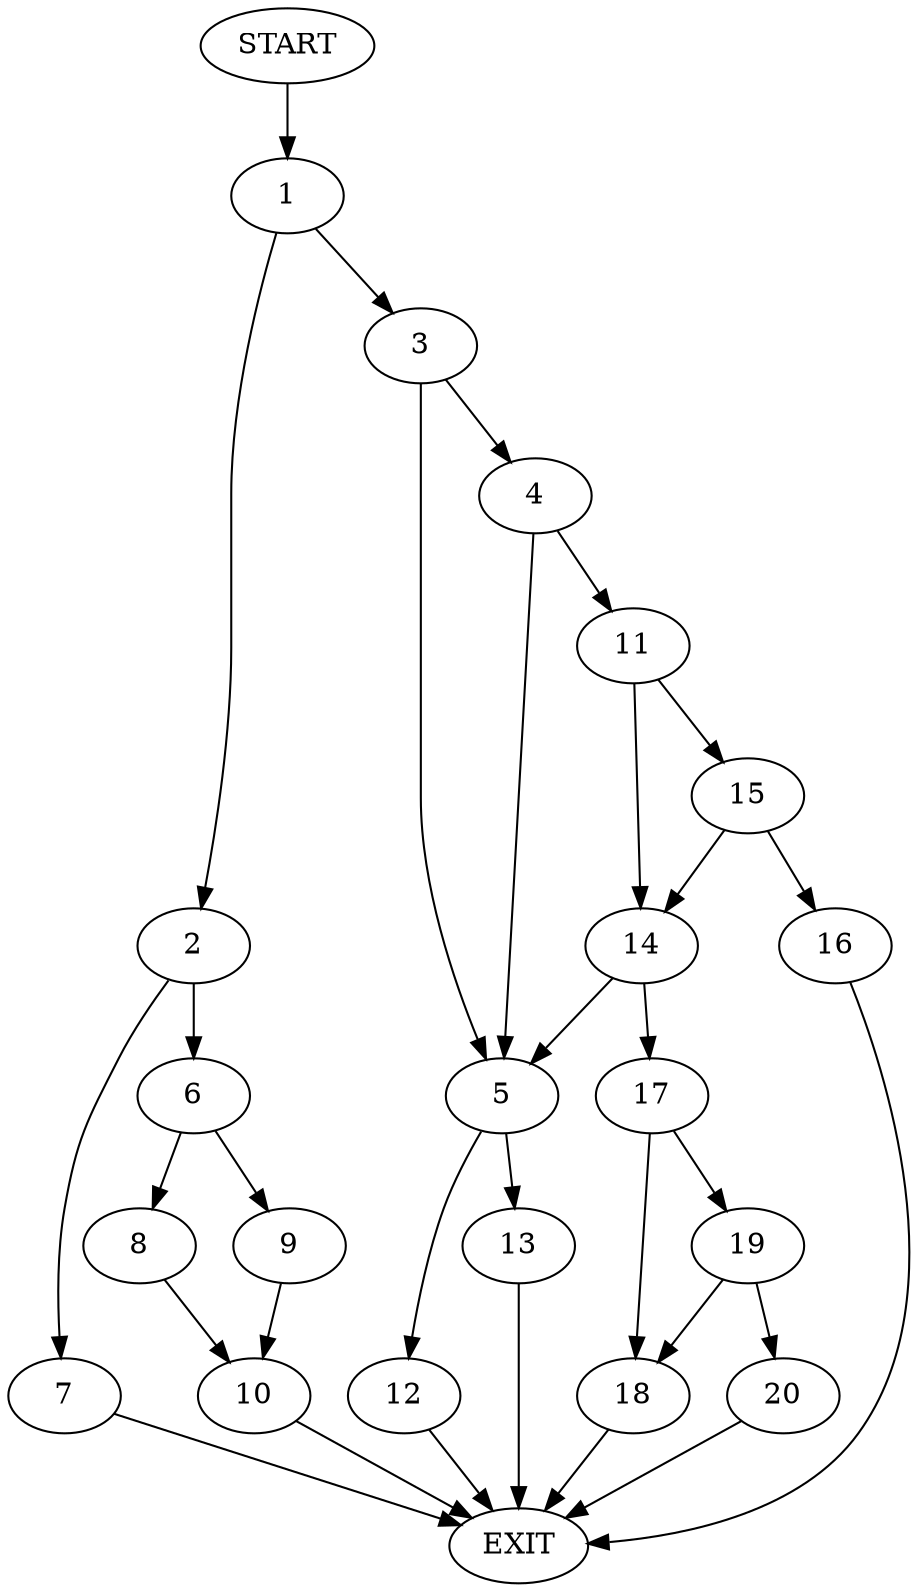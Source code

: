 digraph {
0 [label="START"]
21 [label="EXIT"]
0 -> 1
1 -> 2
1 -> 3
3 -> 4
3 -> 5
2 -> 6
2 -> 7
6 -> 8
6 -> 9
7 -> 21
9 -> 10
8 -> 10
10 -> 21
4 -> 11
4 -> 5
5 -> 12
5 -> 13
11 -> 14
11 -> 15
15 -> 14
15 -> 16
14 -> 17
14 -> 5
16 -> 21
17 -> 18
17 -> 19
18 -> 21
19 -> 18
19 -> 20
20 -> 21
12 -> 21
13 -> 21
}

